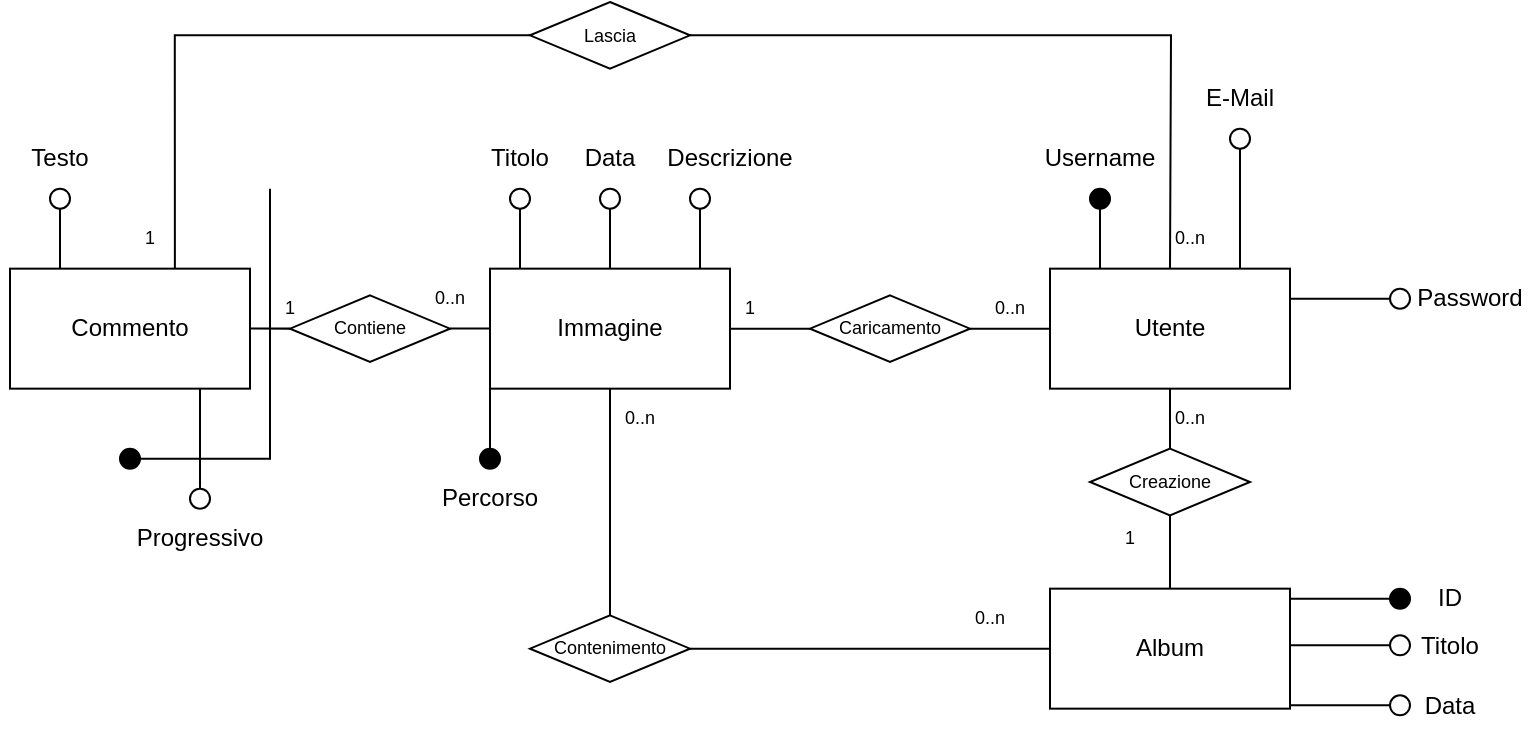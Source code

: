 <mxfile version="16.1.2" type="device"><diagram id="hG178XLcVxC_a6eykRZb" name="Pagina-1"><mxGraphModel dx="1596" dy="530" grid="1" gridSize="10" guides="1" tooltips="1" connect="1" arrows="1" fold="1" page="1" pageScale="1" pageWidth="827" pageHeight="1169" math="0" shadow="0"><root><mxCell id="0"/><mxCell id="1" parent="0"/><mxCell id="zIV7GY2AXP44-eK1_qLN-18" style="edgeStyle=orthogonalEdgeStyle;rounded=0;orthogonalLoop=1;jettySize=auto;html=1;entryX=0;entryY=0.5;entryDx=0;entryDy=0;endArrow=none;endFill=0;" edge="1" parent="1" source="zIV7GY2AXP44-eK1_qLN-1" target="zIV7GY2AXP44-eK1_qLN-17"><mxGeometry relative="1" as="geometry"/></mxCell><mxCell id="zIV7GY2AXP44-eK1_qLN-50" style="edgeStyle=orthogonalEdgeStyle;rounded=0;orthogonalLoop=1;jettySize=auto;html=1;entryX=1.035;entryY=0.497;entryDx=0;entryDy=0;entryPerimeter=0;fontSize=12;endArrow=none;endFill=0;" edge="1" parent="1" source="zIV7GY2AXP44-eK1_qLN-1" target="zIV7GY2AXP44-eK1_qLN-48"><mxGeometry relative="1" as="geometry"/></mxCell><mxCell id="zIV7GY2AXP44-eK1_qLN-1" value="Immagine" style="whiteSpace=wrap;html=1;" vertex="1" parent="1"><mxGeometry x="185" y="313.33" width="120" height="60" as="geometry"/></mxCell><mxCell id="zIV7GY2AXP44-eK1_qLN-2" value="Utente" style="whiteSpace=wrap;html=1;" vertex="1" parent="1"><mxGeometry x="465" y="313.33" width="120" height="60" as="geometry"/></mxCell><mxCell id="zIV7GY2AXP44-eK1_qLN-3" value="" style="ellipse;whiteSpace=wrap;html=1;aspect=fixed;fillColor=none;" vertex="1" parent="1"><mxGeometry x="195" y="273.33" width="10" height="10" as="geometry"/></mxCell><mxCell id="zIV7GY2AXP44-eK1_qLN-4" value="" style="endArrow=none;html=1;entryX=0.5;entryY=1;entryDx=0;entryDy=0;rounded=0;" edge="1" target="zIV7GY2AXP44-eK1_qLN-3" parent="1"><mxGeometry width="50" height="50" relative="1" as="geometry"><mxPoint x="200" y="313.33" as="sourcePoint"/><mxPoint x="390.62" y="263.33" as="targetPoint"/></mxGeometry></mxCell><mxCell id="zIV7GY2AXP44-eK1_qLN-5" value="Titolo" style="text;html=1;strokeColor=none;fillColor=none;align=center;verticalAlign=middle;whiteSpace=wrap;rounded=0;" vertex="1" parent="1"><mxGeometry x="170" y="243.33" width="60" height="30" as="geometry"/></mxCell><mxCell id="zIV7GY2AXP44-eK1_qLN-6" value="" style="ellipse;whiteSpace=wrap;html=1;aspect=fixed;fillColor=none;" vertex="1" parent="1"><mxGeometry x="240" y="273.33" width="10" height="10" as="geometry"/></mxCell><mxCell id="zIV7GY2AXP44-eK1_qLN-7" value="" style="endArrow=none;html=1;entryX=0.5;entryY=1;entryDx=0;entryDy=0;rounded=0;" edge="1" target="zIV7GY2AXP44-eK1_qLN-6" parent="1"><mxGeometry width="50" height="50" relative="1" as="geometry"><mxPoint x="245" y="313.33" as="sourcePoint"/><mxPoint x="435.62" y="263.33" as="targetPoint"/></mxGeometry></mxCell><mxCell id="zIV7GY2AXP44-eK1_qLN-8" value="Data" style="text;html=1;strokeColor=none;fillColor=none;align=center;verticalAlign=middle;whiteSpace=wrap;rounded=0;" vertex="1" parent="1"><mxGeometry x="215" y="243.33" width="60" height="30" as="geometry"/></mxCell><mxCell id="zIV7GY2AXP44-eK1_qLN-9" value="" style="ellipse;whiteSpace=wrap;html=1;aspect=fixed;fillColor=none;" vertex="1" parent="1"><mxGeometry x="285" y="273.33" width="10" height="10" as="geometry"/></mxCell><mxCell id="zIV7GY2AXP44-eK1_qLN-10" value="" style="endArrow=none;html=1;entryX=0.5;entryY=1;entryDx=0;entryDy=0;rounded=0;" edge="1" target="zIV7GY2AXP44-eK1_qLN-9" parent="1"><mxGeometry width="50" height="50" relative="1" as="geometry"><mxPoint x="290" y="313.33" as="sourcePoint"/><mxPoint x="480.62" y="263.33" as="targetPoint"/></mxGeometry></mxCell><mxCell id="zIV7GY2AXP44-eK1_qLN-11" value="Descrizione" style="text;html=1;strokeColor=none;fillColor=none;align=center;verticalAlign=middle;whiteSpace=wrap;rounded=0;" vertex="1" parent="1"><mxGeometry x="275" y="243.33" width="60" height="30" as="geometry"/></mxCell><mxCell id="zIV7GY2AXP44-eK1_qLN-14" value="Percorso" style="text;html=1;strokeColor=none;fillColor=none;align=center;verticalAlign=middle;whiteSpace=wrap;rounded=0;" vertex="1" parent="1"><mxGeometry x="155" y="413.33" width="60" height="30" as="geometry"/></mxCell><mxCell id="zIV7GY2AXP44-eK1_qLN-19" style="edgeStyle=orthogonalEdgeStyle;rounded=0;orthogonalLoop=1;jettySize=auto;html=1;entryX=0;entryY=0.5;entryDx=0;entryDy=0;endArrow=none;endFill=0;" edge="1" parent="1" source="zIV7GY2AXP44-eK1_qLN-17" target="zIV7GY2AXP44-eK1_qLN-2"><mxGeometry relative="1" as="geometry"/></mxCell><mxCell id="zIV7GY2AXP44-eK1_qLN-17" value="Caricamento" style="rhombus;whiteSpace=wrap;html=1;fontSize=9;fillColor=none;" vertex="1" parent="1"><mxGeometry x="345" y="326.67" width="80" height="33.33" as="geometry"/></mxCell><mxCell id="zIV7GY2AXP44-eK1_qLN-20" value="0..n" style="text;html=1;strokeColor=none;fillColor=none;align=center;verticalAlign=middle;whiteSpace=wrap;rounded=0;fontSize=9;" vertex="1" parent="1"><mxGeometry x="415" y="318.33" width="60" height="30" as="geometry"/></mxCell><mxCell id="zIV7GY2AXP44-eK1_qLN-21" value="1" style="text;html=1;strokeColor=none;fillColor=none;align=center;verticalAlign=middle;whiteSpace=wrap;rounded=0;fontSize=9;" vertex="1" parent="1"><mxGeometry x="285" y="318.33" width="60" height="30" as="geometry"/></mxCell><mxCell id="zIV7GY2AXP44-eK1_qLN-22" value="Album" style="rounded=0;whiteSpace=wrap;html=1;fontSize=12;" vertex="1" parent="1"><mxGeometry x="465" y="473.33" width="120" height="60" as="geometry"/></mxCell><mxCell id="zIV7GY2AXP44-eK1_qLN-25" style="edgeStyle=orthogonalEdgeStyle;rounded=0;orthogonalLoop=1;jettySize=auto;html=1;entryX=0.5;entryY=0;entryDx=0;entryDy=0;fontSize=9;endArrow=none;endFill=0;" edge="1" parent="1" source="zIV7GY2AXP44-eK1_qLN-24" target="zIV7GY2AXP44-eK1_qLN-22"><mxGeometry relative="1" as="geometry"/></mxCell><mxCell id="zIV7GY2AXP44-eK1_qLN-26" style="edgeStyle=orthogonalEdgeStyle;rounded=0;orthogonalLoop=1;jettySize=auto;html=1;entryX=0.5;entryY=1;entryDx=0;entryDy=0;fontSize=9;endArrow=none;endFill=0;" edge="1" parent="1" source="zIV7GY2AXP44-eK1_qLN-24" target="zIV7GY2AXP44-eK1_qLN-2"><mxGeometry relative="1" as="geometry"/></mxCell><mxCell id="zIV7GY2AXP44-eK1_qLN-24" value="Creazione" style="rhombus;whiteSpace=wrap;html=1;fontSize=9;fillColor=none;" vertex="1" parent="1"><mxGeometry x="485" y="403.33" width="80" height="33.33" as="geometry"/></mxCell><mxCell id="zIV7GY2AXP44-eK1_qLN-27" value="0..n" style="text;html=1;strokeColor=none;fillColor=none;align=center;verticalAlign=middle;whiteSpace=wrap;rounded=0;fontSize=9;" vertex="1" parent="1"><mxGeometry x="505" y="373.33" width="60" height="30" as="geometry"/></mxCell><mxCell id="zIV7GY2AXP44-eK1_qLN-28" value="1" style="text;html=1;strokeColor=none;fillColor=none;align=center;verticalAlign=middle;whiteSpace=wrap;rounded=0;fontSize=9;" vertex="1" parent="1"><mxGeometry x="475" y="433.33" width="60" height="30" as="geometry"/></mxCell><mxCell id="zIV7GY2AXP44-eK1_qLN-49" style="edgeStyle=orthogonalEdgeStyle;rounded=0;orthogonalLoop=1;jettySize=auto;html=1;entryX=0;entryY=0.5;entryDx=0;entryDy=0;fontSize=12;endArrow=none;endFill=0;" edge="1" parent="1" source="zIV7GY2AXP44-eK1_qLN-29" target="zIV7GY2AXP44-eK1_qLN-48"><mxGeometry relative="1" as="geometry"/></mxCell><mxCell id="zIV7GY2AXP44-eK1_qLN-29" value="&lt;font style=&quot;font-size: 12px&quot;&gt;Commento&lt;/font&gt;" style="whiteSpace=wrap;html=1;fontSize=9;" vertex="1" parent="1"><mxGeometry x="-55" y="313.33" width="120" height="60" as="geometry"/></mxCell><mxCell id="zIV7GY2AXP44-eK1_qLN-31" style="edgeStyle=orthogonalEdgeStyle;rounded=0;orthogonalLoop=1;jettySize=auto;html=1;entryX=0;entryY=0.5;entryDx=0;entryDy=0;fontSize=12;endArrow=none;endFill=0;" edge="1" parent="1" source="zIV7GY2AXP44-eK1_qLN-30" target="zIV7GY2AXP44-eK1_qLN-22"><mxGeometry relative="1" as="geometry"/></mxCell><mxCell id="zIV7GY2AXP44-eK1_qLN-32" style="edgeStyle=orthogonalEdgeStyle;rounded=0;orthogonalLoop=1;jettySize=auto;html=1;entryX=0.5;entryY=1;entryDx=0;entryDy=0;fontSize=12;endArrow=none;endFill=0;" edge="1" parent="1" source="zIV7GY2AXP44-eK1_qLN-30" target="zIV7GY2AXP44-eK1_qLN-1"><mxGeometry relative="1" as="geometry"/></mxCell><mxCell id="zIV7GY2AXP44-eK1_qLN-30" value="Contenimento" style="rhombus;whiteSpace=wrap;html=1;fontSize=9;fillColor=none;" vertex="1" parent="1"><mxGeometry x="205" y="486.66" width="80" height="33.33" as="geometry"/></mxCell><mxCell id="zIV7GY2AXP44-eK1_qLN-33" value="0..n" style="text;html=1;strokeColor=none;fillColor=none;align=center;verticalAlign=middle;whiteSpace=wrap;rounded=0;fontSize=9;" vertex="1" parent="1"><mxGeometry x="405" y="473.33" width="60" height="30" as="geometry"/></mxCell><mxCell id="zIV7GY2AXP44-eK1_qLN-34" value="0..n" style="text;html=1;strokeColor=none;fillColor=none;align=center;verticalAlign=middle;whiteSpace=wrap;rounded=0;fontSize=9;" vertex="1" parent="1"><mxGeometry x="230" y="373.33" width="60" height="30" as="geometry"/></mxCell><mxCell id="zIV7GY2AXP44-eK1_qLN-35" value="" style="ellipse;whiteSpace=wrap;html=1;aspect=fixed;fillColor=none;" vertex="1" parent="1"><mxGeometry x="635" y="496.66" width="10" height="10" as="geometry"/></mxCell><mxCell id="zIV7GY2AXP44-eK1_qLN-36" value="" style="endArrow=none;html=1;rounded=0;exitX=1;exitY=0.25;exitDx=0;exitDy=0;entryX=0;entryY=0.5;entryDx=0;entryDy=0;" edge="1" parent="1" target="zIV7GY2AXP44-eK1_qLN-35"><mxGeometry width="50" height="50" relative="1" as="geometry"><mxPoint x="585" y="501.66" as="sourcePoint"/><mxPoint x="635" y="491.66" as="targetPoint"/></mxGeometry></mxCell><mxCell id="zIV7GY2AXP44-eK1_qLN-37" value="Titolo" style="text;html=1;strokeColor=none;fillColor=none;align=center;verticalAlign=middle;whiteSpace=wrap;rounded=0;" vertex="1" parent="1"><mxGeometry x="635" y="486.66" width="60" height="30" as="geometry"/></mxCell><mxCell id="zIV7GY2AXP44-eK1_qLN-41" value="" style="ellipse;whiteSpace=wrap;html=1;aspect=fixed;fillColor=none;" vertex="1" parent="1"><mxGeometry x="635" y="526.66" width="10" height="10" as="geometry"/></mxCell><mxCell id="zIV7GY2AXP44-eK1_qLN-42" value="" style="endArrow=none;html=1;rounded=0;exitX=1;exitY=0.25;exitDx=0;exitDy=0;entryX=0;entryY=0.5;entryDx=0;entryDy=0;" edge="1" parent="1" target="zIV7GY2AXP44-eK1_qLN-41"><mxGeometry width="50" height="50" relative="1" as="geometry"><mxPoint x="585" y="531.66" as="sourcePoint"/><mxPoint x="635" y="521.66" as="targetPoint"/></mxGeometry></mxCell><mxCell id="zIV7GY2AXP44-eK1_qLN-43" value="Data" style="text;html=1;strokeColor=none;fillColor=none;align=center;verticalAlign=middle;whiteSpace=wrap;rounded=0;" vertex="1" parent="1"><mxGeometry x="635" y="516.66" width="60" height="30" as="geometry"/></mxCell><mxCell id="zIV7GY2AXP44-eK1_qLN-46" value="" style="endArrow=none;html=1;rounded=0;fontSize=12;exitX=0;exitY=1;exitDx=0;exitDy=0;entryX=0.5;entryY=0;entryDx=0;entryDy=0;" edge="1" target="zIV7GY2AXP44-eK1_qLN-89" parent="1" source="zIV7GY2AXP44-eK1_qLN-1"><mxGeometry width="50" height="50" relative="1" as="geometry"><mxPoint x="215" y="373.0" as="sourcePoint"/><mxPoint x="185" y="403.33" as="targetPoint"/></mxGeometry></mxCell><mxCell id="zIV7GY2AXP44-eK1_qLN-48" value="Contiene" style="rhombus;whiteSpace=wrap;html=1;fontSize=9;fillColor=none;" vertex="1" parent="1"><mxGeometry x="85" y="326.67" width="80" height="33.33" as="geometry"/></mxCell><mxCell id="zIV7GY2AXP44-eK1_qLN-51" value="" style="ellipse;whiteSpace=wrap;html=1;aspect=fixed;fillColor=none;fontSize=12;" vertex="1" parent="1"><mxGeometry x="-35" y="273.33" width="10" height="10" as="geometry"/></mxCell><mxCell id="zIV7GY2AXP44-eK1_qLN-52" value="" style="endArrow=none;html=1;entryX=0.5;entryY=1;entryDx=0;entryDy=0;rounded=0;fontSize=12;" edge="1" target="zIV7GY2AXP44-eK1_qLN-51" parent="1"><mxGeometry width="50" height="50" relative="1" as="geometry"><mxPoint x="-30" y="313.33" as="sourcePoint"/><mxPoint x="160.62" y="263.33" as="targetPoint"/></mxGeometry></mxCell><mxCell id="zIV7GY2AXP44-eK1_qLN-53" value="Testo" style="text;html=1;strokeColor=none;fillColor=none;align=center;verticalAlign=middle;whiteSpace=wrap;rounded=0;fontSize=12;" vertex="1" parent="1"><mxGeometry x="-60" y="243.33" width="60" height="30" as="geometry"/></mxCell><mxCell id="zIV7GY2AXP44-eK1_qLN-54" value="0..n" style="text;html=1;strokeColor=none;fillColor=none;align=center;verticalAlign=middle;whiteSpace=wrap;rounded=0;fontSize=9;" vertex="1" parent="1"><mxGeometry x="135" y="313.33" width="60" height="30" as="geometry"/></mxCell><mxCell id="zIV7GY2AXP44-eK1_qLN-55" value="1" style="text;html=1;strokeColor=none;fillColor=none;align=center;verticalAlign=middle;whiteSpace=wrap;rounded=0;fontSize=9;" vertex="1" parent="1"><mxGeometry x="55" y="318.33" width="60" height="30" as="geometry"/></mxCell><mxCell id="zIV7GY2AXP44-eK1_qLN-58" value="Username" style="text;html=1;strokeColor=none;fillColor=none;align=center;verticalAlign=middle;whiteSpace=wrap;rounded=0;" vertex="1" parent="1"><mxGeometry x="460" y="243.33" width="60" height="30" as="geometry"/></mxCell><mxCell id="zIV7GY2AXP44-eK1_qLN-61" value="" style="ellipse;whiteSpace=wrap;html=1;aspect=fixed;fillColor=#000000;fontSize=12;" vertex="1" parent="1"><mxGeometry x="485" y="273.33" width="10" height="10" as="geometry"/></mxCell><mxCell id="zIV7GY2AXP44-eK1_qLN-62" value="" style="endArrow=none;html=1;entryX=0.5;entryY=1;entryDx=0;entryDy=0;rounded=0;fontSize=12;" edge="1" target="zIV7GY2AXP44-eK1_qLN-61" parent="1"><mxGeometry width="50" height="50" relative="1" as="geometry"><mxPoint x="490" y="313.33" as="sourcePoint"/><mxPoint x="680.62" y="263.33" as="targetPoint"/></mxGeometry></mxCell><mxCell id="zIV7GY2AXP44-eK1_qLN-63" value="" style="ellipse;whiteSpace=wrap;html=1;aspect=fixed;fillColor=none;fontSize=12;" vertex="1" parent="1"><mxGeometry x="555" y="243.33" width="10" height="10" as="geometry"/></mxCell><mxCell id="zIV7GY2AXP44-eK1_qLN-64" value="" style="endArrow=none;html=1;entryX=0.5;entryY=1;entryDx=0;entryDy=0;rounded=0;fontSize=12;" edge="1" target="zIV7GY2AXP44-eK1_qLN-63" parent="1"><mxGeometry width="50" height="50" relative="1" as="geometry"><mxPoint x="560" y="313.33" as="sourcePoint"/><mxPoint x="750.62" y="263.33" as="targetPoint"/></mxGeometry></mxCell><mxCell id="zIV7GY2AXP44-eK1_qLN-65" value="E-Mail" style="text;html=1;strokeColor=none;fillColor=none;align=center;verticalAlign=middle;whiteSpace=wrap;rounded=0;" vertex="1" parent="1"><mxGeometry x="530" y="213.33" width="60" height="30" as="geometry"/></mxCell><mxCell id="zIV7GY2AXP44-eK1_qLN-68" value="Password" style="text;html=1;strokeColor=none;fillColor=none;align=center;verticalAlign=middle;whiteSpace=wrap;rounded=0;" vertex="1" parent="1"><mxGeometry x="645" y="313.33" width="60" height="30" as="geometry"/></mxCell><mxCell id="zIV7GY2AXP44-eK1_qLN-69" value="" style="ellipse;whiteSpace=wrap;html=1;aspect=fixed;fillColor=#000000;fontSize=12;" vertex="1" parent="1"><mxGeometry y="403.33" width="10" height="10" as="geometry"/></mxCell><mxCell id="zIV7GY2AXP44-eK1_qLN-70" value="" style="endArrow=none;html=1;entryX=1;entryY=0.5;entryDx=0;entryDy=0;rounded=0;fontSize=12;" edge="1" target="zIV7GY2AXP44-eK1_qLN-69" parent="1"><mxGeometry width="50" height="50" relative="1" as="geometry"><mxPoint x="75" y="273.33" as="sourcePoint"/><mxPoint x="260.62" y="198.33" as="targetPoint"/><Array as="points"><mxPoint x="75" y="408.33"/></Array></mxGeometry></mxCell><mxCell id="zIV7GY2AXP44-eK1_qLN-71" value="" style="ellipse;whiteSpace=wrap;html=1;aspect=fixed;fillColor=none;fontSize=12;" vertex="1" parent="1"><mxGeometry x="35" y="423.33" width="10" height="10" as="geometry"/></mxCell><mxCell id="zIV7GY2AXP44-eK1_qLN-72" value="" style="endArrow=none;html=1;rounded=0;fontSize=12;exitX=0;exitY=1;exitDx=0;exitDy=0;entryX=0.5;entryY=0;entryDx=0;entryDy=0;" edge="1" parent="1" target="zIV7GY2AXP44-eK1_qLN-71"><mxGeometry width="50" height="50" relative="1" as="geometry"><mxPoint x="40" y="373.33" as="sourcePoint"/><mxPoint x="20" y="393.33" as="targetPoint"/></mxGeometry></mxCell><mxCell id="zIV7GY2AXP44-eK1_qLN-73" value="Progressivo" style="text;html=1;strokeColor=none;fillColor=none;align=center;verticalAlign=middle;whiteSpace=wrap;rounded=0;" vertex="1" parent="1"><mxGeometry x="10" y="433.33" width="60" height="30" as="geometry"/></mxCell><mxCell id="zIV7GY2AXP44-eK1_qLN-75" style="edgeStyle=orthogonalEdgeStyle;rounded=0;orthogonalLoop=1;jettySize=auto;html=1;entryX=0.687;entryY=-0.003;entryDx=0;entryDy=0;entryPerimeter=0;fontSize=12;endArrow=none;endFill=0;" edge="1" parent="1" source="zIV7GY2AXP44-eK1_qLN-74" target="zIV7GY2AXP44-eK1_qLN-29"><mxGeometry relative="1" as="geometry"/></mxCell><mxCell id="zIV7GY2AXP44-eK1_qLN-76" style="edgeStyle=orthogonalEdgeStyle;rounded=0;orthogonalLoop=1;jettySize=auto;html=1;fontSize=12;endArrow=none;endFill=0;" edge="1" parent="1" source="zIV7GY2AXP44-eK1_qLN-74"><mxGeometry relative="1" as="geometry"><mxPoint x="525" y="313.33" as="targetPoint"/></mxGeometry></mxCell><mxCell id="zIV7GY2AXP44-eK1_qLN-74" value="Lascia" style="rhombus;whiteSpace=wrap;html=1;fontSize=9;fillColor=none;" vertex="1" parent="1"><mxGeometry x="205" y="180" width="80" height="33.33" as="geometry"/></mxCell><mxCell id="zIV7GY2AXP44-eK1_qLN-77" value="" style="ellipse;whiteSpace=wrap;html=1;aspect=fixed;fillColor=none;" vertex="1" parent="1"><mxGeometry x="635" y="323.33" width="10" height="10" as="geometry"/></mxCell><mxCell id="zIV7GY2AXP44-eK1_qLN-78" value="" style="endArrow=none;html=1;rounded=0;exitX=1;exitY=0.25;exitDx=0;exitDy=0;entryX=0;entryY=0.5;entryDx=0;entryDy=0;" edge="1" parent="1" target="zIV7GY2AXP44-eK1_qLN-77"><mxGeometry width="50" height="50" relative="1" as="geometry"><mxPoint x="585" y="328.33" as="sourcePoint"/><mxPoint x="635" y="318.33" as="targetPoint"/></mxGeometry></mxCell><mxCell id="zIV7GY2AXP44-eK1_qLN-79" value="1" style="text;html=1;strokeColor=none;fillColor=none;align=center;verticalAlign=middle;whiteSpace=wrap;rounded=0;fontSize=9;" vertex="1" parent="1"><mxGeometry x="-15" y="283.33" width="60" height="30" as="geometry"/></mxCell><mxCell id="zIV7GY2AXP44-eK1_qLN-80" value="0..n" style="text;html=1;strokeColor=none;fillColor=none;align=center;verticalAlign=middle;whiteSpace=wrap;rounded=0;fontSize=9;" vertex="1" parent="1"><mxGeometry x="505" y="283.33" width="60" height="30" as="geometry"/></mxCell><mxCell id="zIV7GY2AXP44-eK1_qLN-85" value="" style="endArrow=none;html=1;rounded=0;exitX=1;exitY=0.25;exitDx=0;exitDy=0;entryX=0;entryY=0.5;entryDx=0;entryDy=0;" edge="1" target="zIV7GY2AXP44-eK1_qLN-87" parent="1"><mxGeometry width="50" height="50" relative="1" as="geometry"><mxPoint x="585" y="478.33" as="sourcePoint"/><mxPoint x="635" y="478.33" as="targetPoint"/></mxGeometry></mxCell><mxCell id="zIV7GY2AXP44-eK1_qLN-86" value="ID" style="text;html=1;strokeColor=none;fillColor=none;align=center;verticalAlign=middle;whiteSpace=wrap;rounded=0;" vertex="1" parent="1"><mxGeometry x="650" y="463.33" width="30" height="30" as="geometry"/></mxCell><mxCell id="zIV7GY2AXP44-eK1_qLN-87" value="" style="ellipse;whiteSpace=wrap;html=1;aspect=fixed;fillColor=#000000;fontSize=12;" vertex="1" parent="1"><mxGeometry x="635" y="473.33" width="10" height="10" as="geometry"/></mxCell><mxCell id="zIV7GY2AXP44-eK1_qLN-89" value="" style="ellipse;whiteSpace=wrap;html=1;aspect=fixed;fillColor=#000000;fontSize=12;" vertex="1" parent="1"><mxGeometry x="180" y="403.33" width="10" height="10" as="geometry"/></mxCell></root></mxGraphModel></diagram></mxfile>